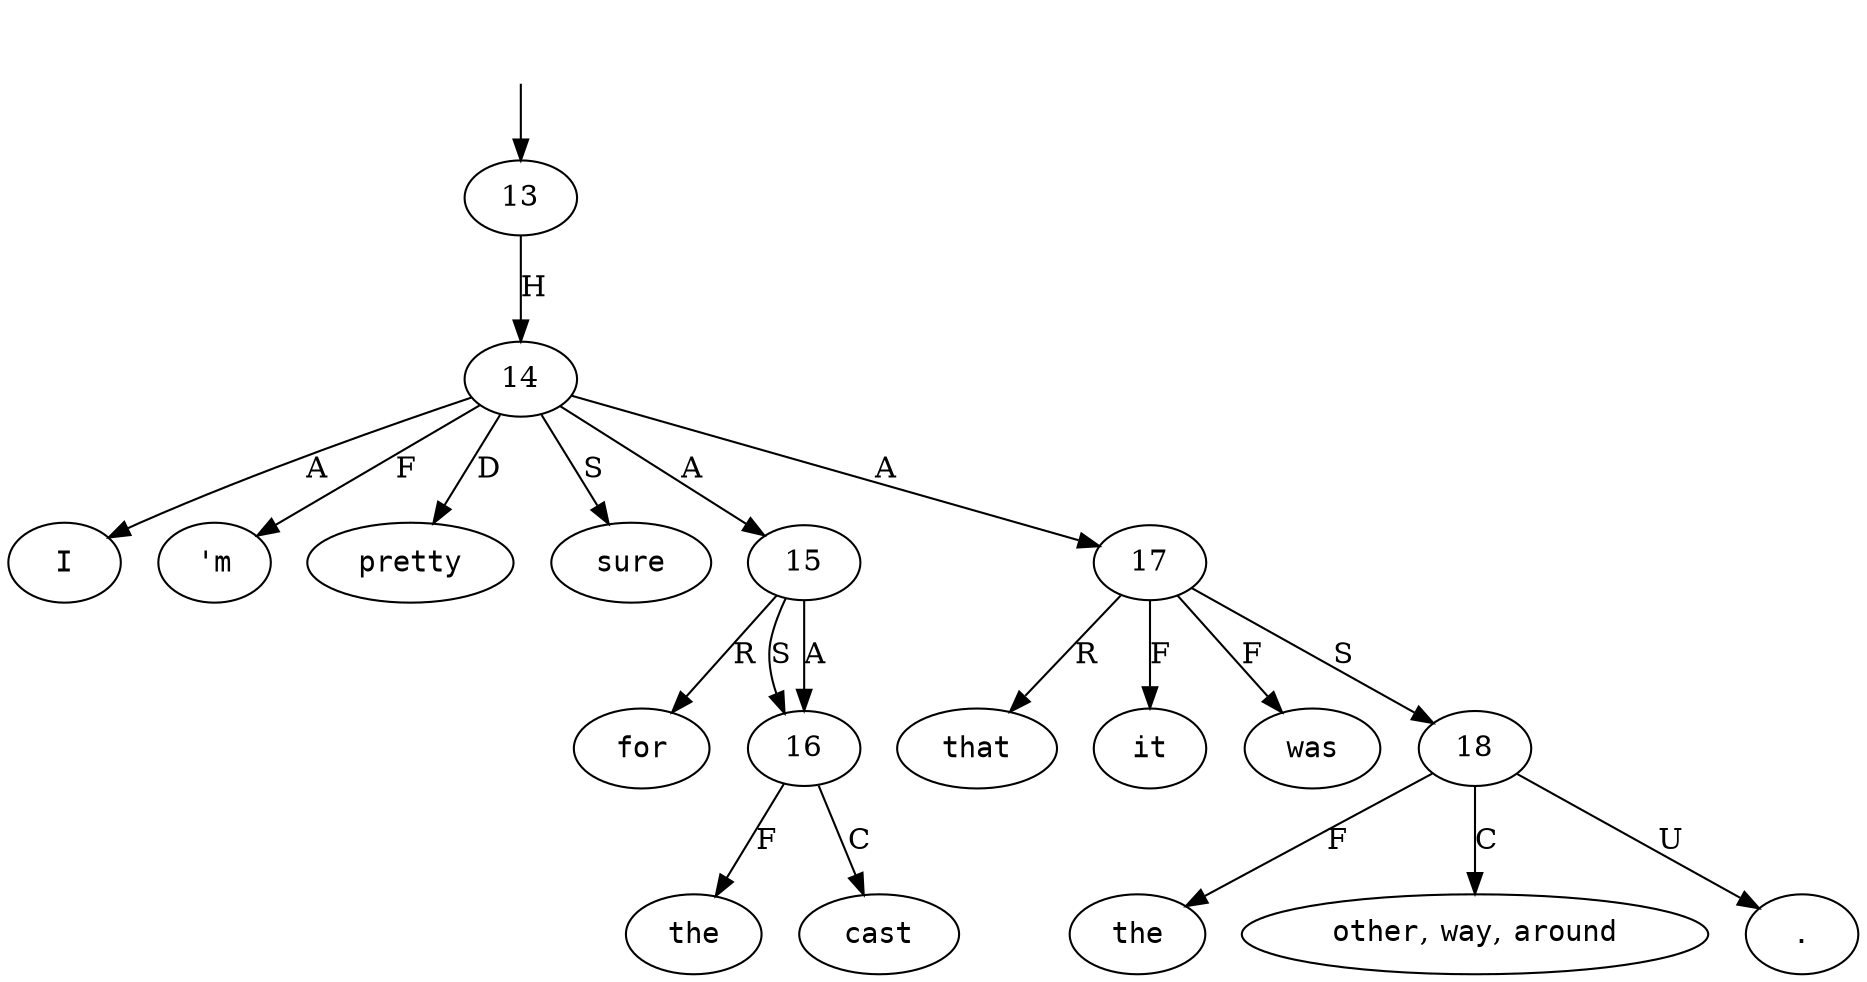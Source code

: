 digraph "018465-0019" {
  top [ style=invis ];
  top -> 13;
  0 [ shape=oval, label=<<table align="center" border="0" cellspacing="0"><tr><td colspan="2"><font face="Courier">I</font></td></tr></table>> ];
  1 [ shape=oval, label=<<table align="center" border="0" cellspacing="0"><tr><td colspan="2"><font face="Courier">&#x27;m</font></td></tr></table>> ];
  2 [ shape=oval, label=<<table align="center" border="0" cellspacing="0"><tr><td colspan="2"><font face="Courier">pretty</font></td></tr></table>> ];
  3 [ shape=oval, label=<<table align="center" border="0" cellspacing="0"><tr><td colspan="2"><font face="Courier">sure</font></td></tr></table>> ];
  4 [ shape=oval, label=<<table align="center" border="0" cellspacing="0"><tr><td colspan="2"><font face="Courier">for</font></td></tr></table>> ];
  5 [ shape=oval, label=<<table align="center" border="0" cellspacing="0"><tr><td colspan="2"><font face="Courier">the</font></td></tr></table>> ];
  6 [ shape=oval, label=<<table align="center" border="0" cellspacing="0"><tr><td colspan="2"><font face="Courier">cast</font></td></tr></table>> ];
  7 [ shape=oval, label=<<table align="center" border="0" cellspacing="0"><tr><td colspan="2"><font face="Courier">that</font></td></tr></table>> ];
  8 [ shape=oval, label=<<table align="center" border="0" cellspacing="0"><tr><td colspan="2"><font face="Courier">it</font></td></tr></table>> ];
  9 [ shape=oval, label=<<table align="center" border="0" cellspacing="0"><tr><td colspan="2"><font face="Courier">was</font></td></tr></table>> ];
  10 [ shape=oval, label=<<table align="center" border="0" cellspacing="0"><tr><td colspan="2"><font face="Courier">the</font></td></tr></table>> ];
  11 [ shape=oval, label=<<table align="center" border="0" cellspacing="0"><tr><td colspan="2"><font face="Courier">other</font>,&nbsp;<font face="Courier">way</font>,&nbsp;<font face="Courier">around</font></td></tr></table>> ];
  12 [ shape=oval, label=<<table align="center" border="0" cellspacing="0"><tr><td colspan="2"><font face="Courier">.</font></td></tr></table>> ];
  13 -> 14 [ label="H" ];
  14 -> 15 [ label="A" ];
  14 -> 0 [ label="A" ];
  14 -> 2 [ label="D" ];
  14 -> 1 [ label="F" ];
  14 -> 3 [ label="S" ];
  14 -> 17 [ label="A" ];
  15 -> 16 [ label="S" ];
  15 -> 16 [ label="A" ];
  15 -> 4 [ label="R" ];
  16 -> 6 [ label="C" ];
  16 -> 5 [ label="F" ];
  17 -> 8 [ label="F" ];
  17 -> 9 [ label="F" ];
  17 -> 18 [ label="S" ];
  17 -> 7 [ label="R" ];
  18 -> 12 [ label="U" ];
  18 -> 10 [ label="F" ];
  18 -> 11 [ label="C" ];
}

